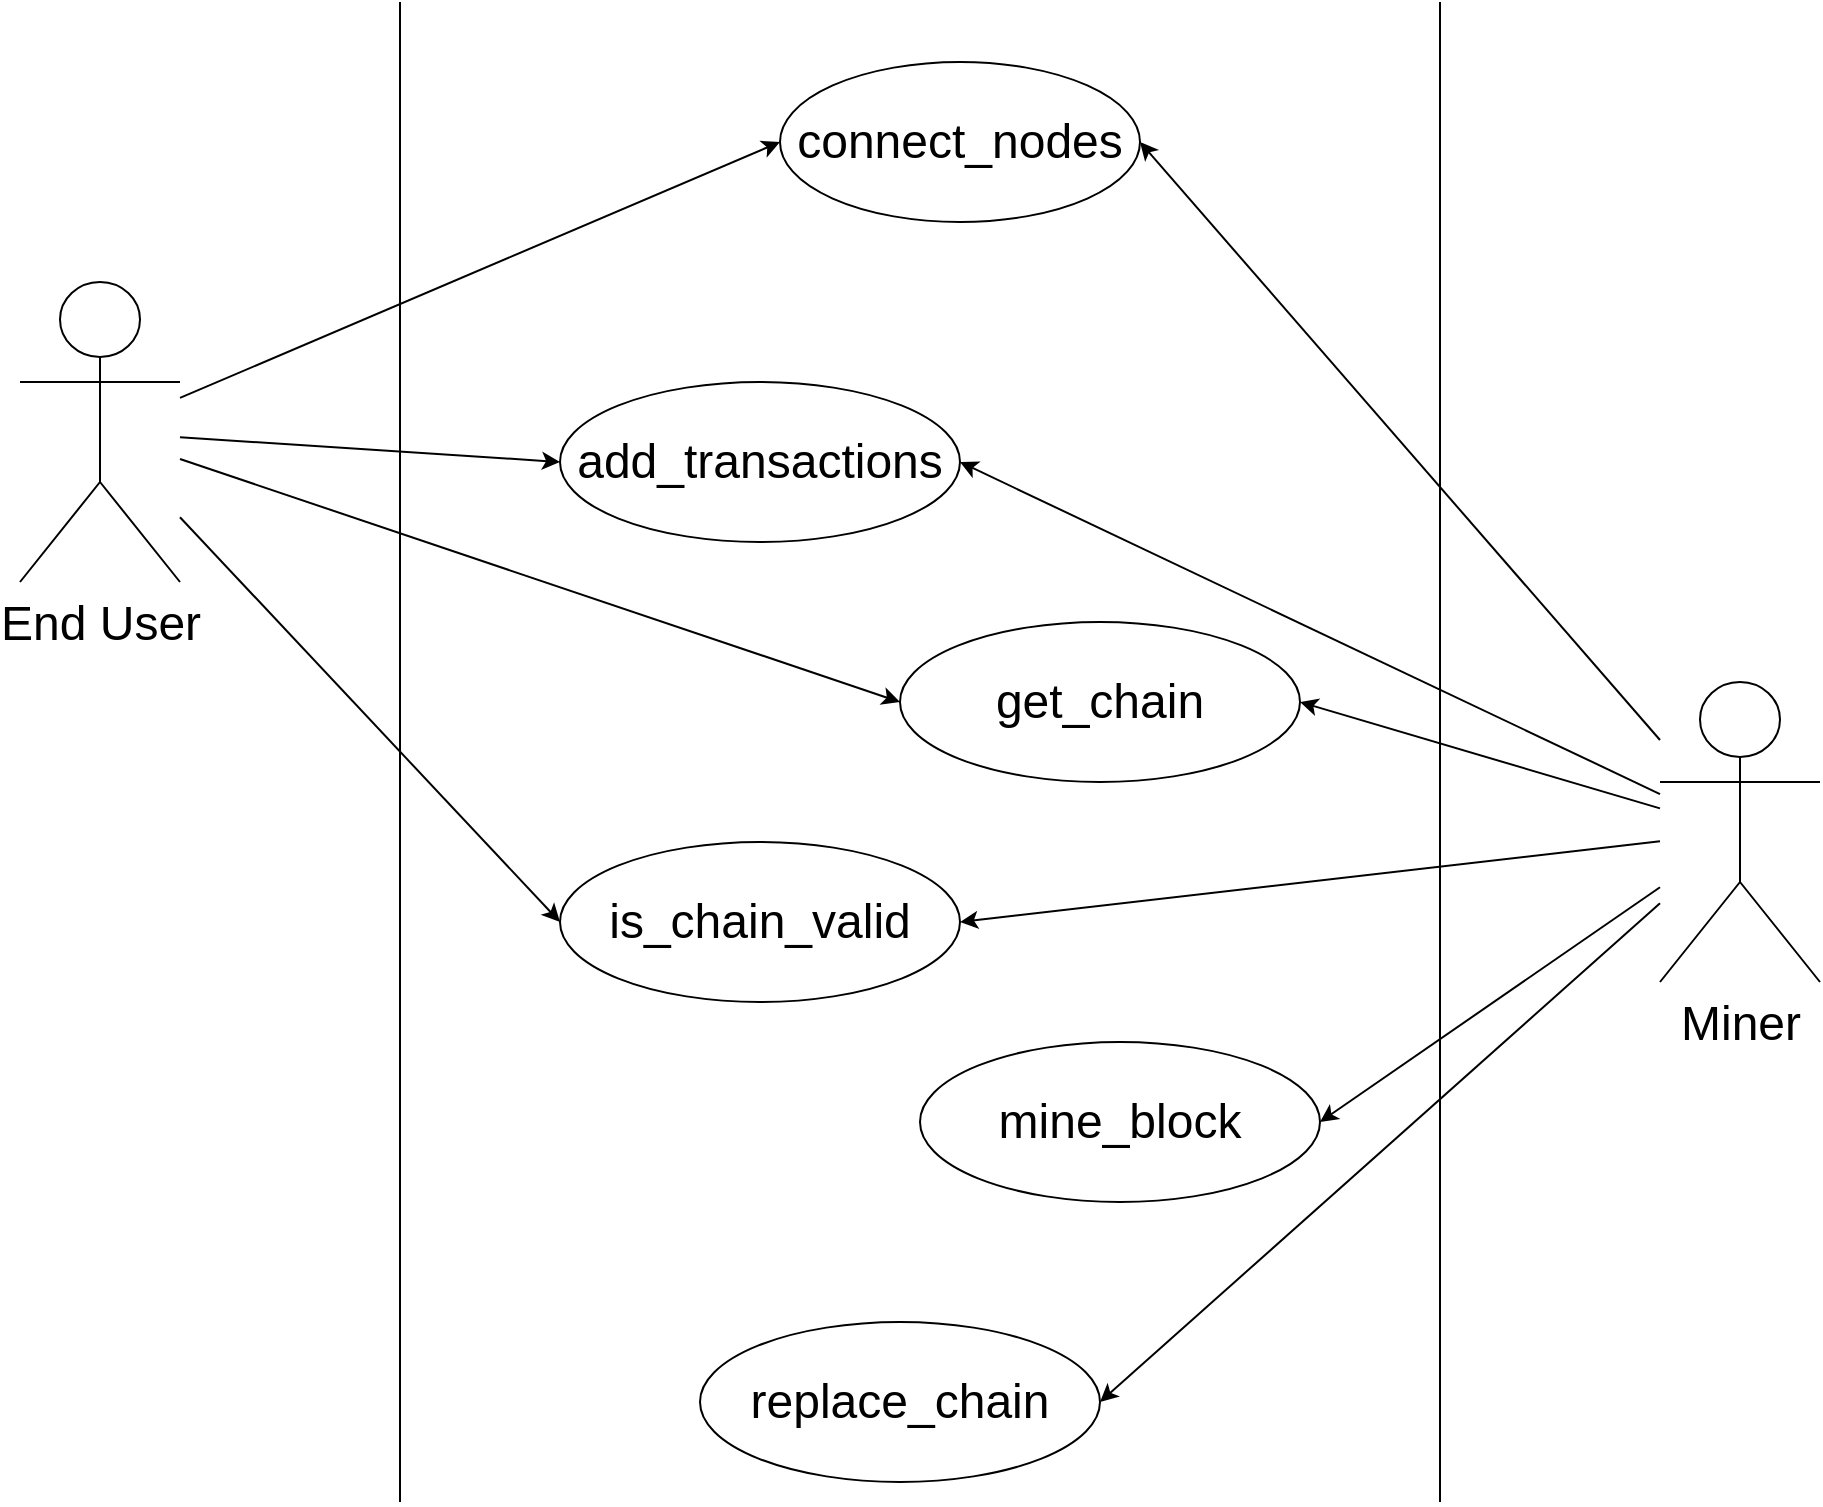 <mxfile version="13.0.3" type="device"><diagram id="CYhMgQDDEv2FADW8gh6M" name="Page-1"><mxGraphModel dx="806" dy="504" grid="1" gridSize="10" guides="1" tooltips="1" connect="1" arrows="1" fold="1" page="1" pageScale="1" pageWidth="827" pageHeight="1169" math="0" shadow="0"><root><mxCell id="0"/><mxCell id="1" parent="0"/><mxCell id="3Wf_aD_cyZbkTw3Cqu0V-7" value="&lt;font style=&quot;font-size: 24px&quot;&gt;connect_nodes&lt;/font&gt;" style="ellipse;whiteSpace=wrap;html=1;" vertex="1" parent="1"><mxGeometry x="430" y="40" width="180" height="80" as="geometry"/></mxCell><mxCell id="3Wf_aD_cyZbkTw3Cqu0V-8" value="&lt;font style=&quot;font-size: 24px&quot;&gt;add_transactions&lt;/font&gt;" style="ellipse;whiteSpace=wrap;html=1;" vertex="1" parent="1"><mxGeometry x="320" y="200" width="200" height="80" as="geometry"/></mxCell><mxCell id="3Wf_aD_cyZbkTw3Cqu0V-9" value="&lt;font style=&quot;font-size: 24px&quot;&gt;get_chain&lt;/font&gt;" style="ellipse;whiteSpace=wrap;html=1;" vertex="1" parent="1"><mxGeometry x="490" y="320" width="200" height="80" as="geometry"/></mxCell><mxCell id="3Wf_aD_cyZbkTw3Cqu0V-10" value="&lt;span style=&quot;font-size: 24px&quot;&gt;is_chain_valid&lt;/span&gt;" style="ellipse;whiteSpace=wrap;html=1;" vertex="1" parent="1"><mxGeometry x="320" y="430" width="200" height="80" as="geometry"/></mxCell><mxCell id="3Wf_aD_cyZbkTw3Cqu0V-11" value="&lt;span style=&quot;font-size: 24px&quot;&gt;mine_block&lt;/span&gt;" style="ellipse;whiteSpace=wrap;html=1;" vertex="1" parent="1"><mxGeometry x="500" y="530" width="200" height="80" as="geometry"/></mxCell><mxCell id="3Wf_aD_cyZbkTw3Cqu0V-12" value="&lt;span style=&quot;font-size: 24px&quot;&gt;replace_chain&lt;/span&gt;" style="ellipse;whiteSpace=wrap;html=1;" vertex="1" parent="1"><mxGeometry x="390" y="670" width="200" height="80" as="geometry"/></mxCell><mxCell id="3Wf_aD_cyZbkTw3Cqu0V-13" value="" style="endArrow=none;html=1;" edge="1" parent="1"><mxGeometry width="50" height="50" relative="1" as="geometry"><mxPoint x="240" y="760" as="sourcePoint"/><mxPoint x="240" y="10" as="targetPoint"/></mxGeometry></mxCell><mxCell id="3Wf_aD_cyZbkTw3Cqu0V-14" value="" style="endArrow=none;html=1;" edge="1" parent="1"><mxGeometry width="50" height="50" relative="1" as="geometry"><mxPoint x="760" y="760" as="sourcePoint"/><mxPoint x="760" y="10" as="targetPoint"/></mxGeometry></mxCell><mxCell id="3Wf_aD_cyZbkTw3Cqu0V-15" value="&lt;font style=&quot;font-size: 24px ; background-color: rgb(255 , 255 , 255)&quot; color=&quot;#000000&quot;&gt;End User&lt;/font&gt;" style="shape=umlActor;verticalLabelPosition=bottom;labelBackgroundColor=#ffffff;verticalAlign=top;html=1;outlineConnect=0;" vertex="1" parent="1"><mxGeometry x="50" y="150" width="80" height="150" as="geometry"/></mxCell><mxCell id="3Wf_aD_cyZbkTw3Cqu0V-20" value="&lt;font style=&quot;font-size: 24px ; background-color: rgb(255 , 255 , 255)&quot; color=&quot;#000000&quot;&gt;Miner&lt;/font&gt;" style="shape=umlActor;verticalLabelPosition=bottom;labelBackgroundColor=#ffffff;verticalAlign=top;html=1;outlineConnect=0;" vertex="1" parent="1"><mxGeometry x="870" y="350" width="80" height="150" as="geometry"/></mxCell><mxCell id="3Wf_aD_cyZbkTw3Cqu0V-25" value="" style="endArrow=classic;html=1;entryX=0;entryY=0.5;entryDx=0;entryDy=0;" edge="1" parent="1" source="3Wf_aD_cyZbkTw3Cqu0V-15" target="3Wf_aD_cyZbkTw3Cqu0V-7"><mxGeometry width="50" height="50" relative="1" as="geometry"><mxPoint x="160" y="370" as="sourcePoint"/><mxPoint x="210" y="320" as="targetPoint"/></mxGeometry></mxCell><mxCell id="3Wf_aD_cyZbkTw3Cqu0V-26" value="" style="endArrow=classic;html=1;entryX=0;entryY=0.5;entryDx=0;entryDy=0;" edge="1" parent="1" source="3Wf_aD_cyZbkTw3Cqu0V-15" target="3Wf_aD_cyZbkTw3Cqu0V-8"><mxGeometry width="50" height="50" relative="1" as="geometry"><mxPoint x="120" y="420" as="sourcePoint"/><mxPoint x="170" y="370" as="targetPoint"/></mxGeometry></mxCell><mxCell id="3Wf_aD_cyZbkTw3Cqu0V-27" value="" style="endArrow=classic;html=1;entryX=0;entryY=0.5;entryDx=0;entryDy=0;" edge="1" parent="1" source="3Wf_aD_cyZbkTw3Cqu0V-15" target="3Wf_aD_cyZbkTw3Cqu0V-9"><mxGeometry width="50" height="50" relative="1" as="geometry"><mxPoint x="100" y="440" as="sourcePoint"/><mxPoint x="150" y="390" as="targetPoint"/></mxGeometry></mxCell><mxCell id="3Wf_aD_cyZbkTw3Cqu0V-28" value="" style="endArrow=classic;html=1;entryX=0;entryY=0.5;entryDx=0;entryDy=0;" edge="1" parent="1" source="3Wf_aD_cyZbkTw3Cqu0V-15" target="3Wf_aD_cyZbkTw3Cqu0V-10"><mxGeometry width="50" height="50" relative="1" as="geometry"><mxPoint x="130" y="410" as="sourcePoint"/><mxPoint x="300" y="510" as="targetPoint"/></mxGeometry></mxCell><mxCell id="3Wf_aD_cyZbkTw3Cqu0V-37" value="" style="endArrow=classic;html=1;entryX=1;entryY=0.5;entryDx=0;entryDy=0;" edge="1" parent="1" source="3Wf_aD_cyZbkTw3Cqu0V-20" target="3Wf_aD_cyZbkTw3Cqu0V-7"><mxGeometry width="50" height="50" relative="1" as="geometry"><mxPoint x="850" y="220" as="sourcePoint"/><mxPoint x="900" y="170" as="targetPoint"/></mxGeometry></mxCell><mxCell id="3Wf_aD_cyZbkTw3Cqu0V-38" value="" style="endArrow=classic;html=1;entryX=1;entryY=0.5;entryDx=0;entryDy=0;" edge="1" parent="1" source="3Wf_aD_cyZbkTw3Cqu0V-20" target="3Wf_aD_cyZbkTw3Cqu0V-8"><mxGeometry width="50" height="50" relative="1" as="geometry"><mxPoint x="880" y="230" as="sourcePoint"/><mxPoint x="690" y="190" as="targetPoint"/></mxGeometry></mxCell><mxCell id="3Wf_aD_cyZbkTw3Cqu0V-39" value="" style="endArrow=classic;html=1;entryX=1;entryY=0.5;entryDx=0;entryDy=0;" edge="1" parent="1" source="3Wf_aD_cyZbkTw3Cqu0V-20" target="3Wf_aD_cyZbkTw3Cqu0V-9"><mxGeometry width="50" height="50" relative="1" as="geometry"><mxPoint x="830" y="240" as="sourcePoint"/><mxPoint x="880" y="190" as="targetPoint"/></mxGeometry></mxCell><mxCell id="3Wf_aD_cyZbkTw3Cqu0V-40" value="" style="endArrow=classic;html=1;entryX=1;entryY=0.5;entryDx=0;entryDy=0;" edge="1" parent="1" source="3Wf_aD_cyZbkTw3Cqu0V-20" target="3Wf_aD_cyZbkTw3Cqu0V-10"><mxGeometry width="50" height="50" relative="1" as="geometry"><mxPoint x="820" y="290" as="sourcePoint"/><mxPoint x="870" y="240" as="targetPoint"/></mxGeometry></mxCell><mxCell id="3Wf_aD_cyZbkTw3Cqu0V-41" value="" style="endArrow=classic;html=1;entryX=1;entryY=0.5;entryDx=0;entryDy=0;" edge="1" parent="1" source="3Wf_aD_cyZbkTw3Cqu0V-20" target="3Wf_aD_cyZbkTw3Cqu0V-11"><mxGeometry width="50" height="50" relative="1" as="geometry"><mxPoint x="840" y="670" as="sourcePoint"/><mxPoint x="890" y="620" as="targetPoint"/></mxGeometry></mxCell><mxCell id="3Wf_aD_cyZbkTw3Cqu0V-42" value="" style="endArrow=classic;html=1;entryX=1;entryY=0.5;entryDx=0;entryDy=0;" edge="1" parent="1" source="3Wf_aD_cyZbkTw3Cqu0V-20" target="3Wf_aD_cyZbkTw3Cqu0V-12"><mxGeometry width="50" height="50" relative="1" as="geometry"><mxPoint x="890" y="750" as="sourcePoint"/><mxPoint x="940" y="700" as="targetPoint"/></mxGeometry></mxCell></root></mxGraphModel></diagram></mxfile>